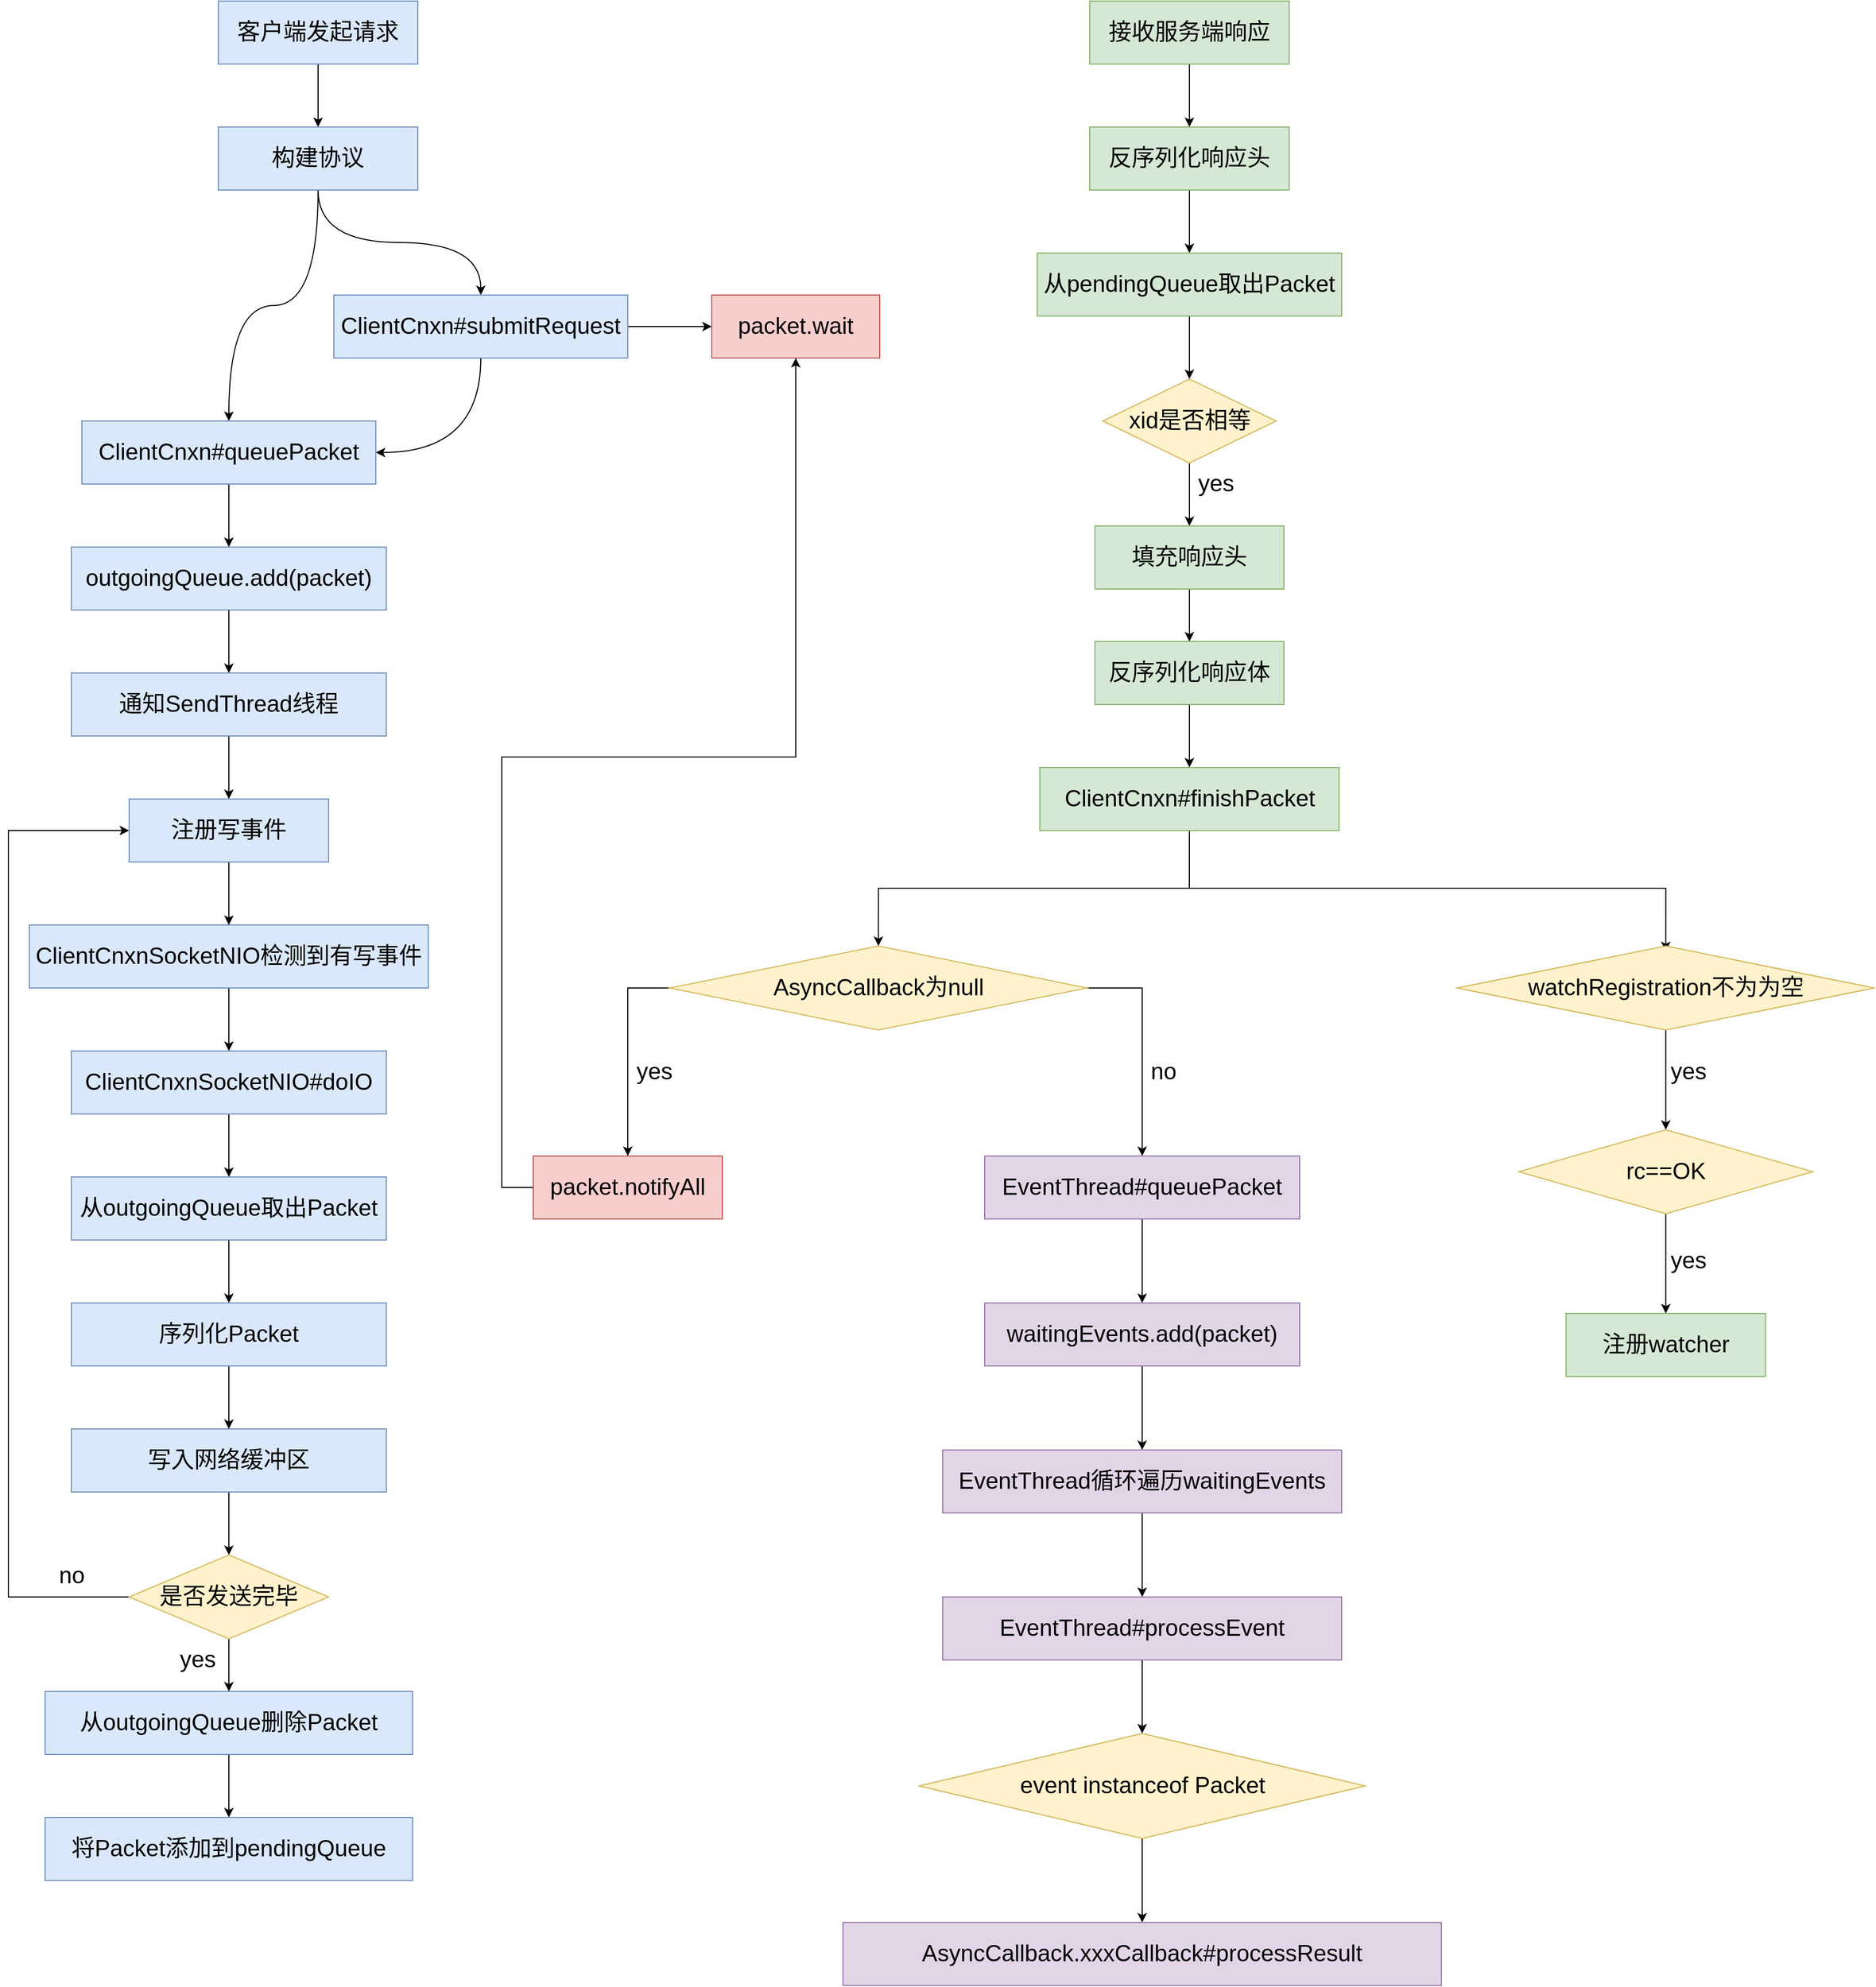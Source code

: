 <mxfile version="13.9.9" type="device"><diagram id="hVSloV1tXmDKnK5lVsBN" name="第 1 页"><mxGraphModel dx="2715" dy="2015" grid="1" gridSize="10" guides="1" tooltips="1" connect="1" arrows="1" fold="1" page="1" pageScale="1" pageWidth="1400" pageHeight="850" math="0" shadow="0"><root><mxCell id="0"/><mxCell id="1" parent="0"/><mxCell id="T1SrTYUNVcxCDFIg7Usj-6" style="edgeStyle=orthogonalEdgeStyle;rounded=0;orthogonalLoop=1;jettySize=auto;html=1;entryX=0.5;entryY=0;entryDx=0;entryDy=0;" edge="1" parent="1" source="T1SrTYUNVcxCDFIg7Usj-1" target="T1SrTYUNVcxCDFIg7Usj-2"><mxGeometry relative="1" as="geometry"/></mxCell><mxCell id="T1SrTYUNVcxCDFIg7Usj-1" value="&lt;font style=&quot;font-size: 22px&quot;&gt;客户端发起请求&lt;/font&gt;" style="rounded=0;whiteSpace=wrap;html=1;fillColor=#dae8fc;strokeColor=#6c8ebf;" vertex="1" parent="1"><mxGeometry x="250" y="160" width="190" height="60" as="geometry"/></mxCell><mxCell id="T1SrTYUNVcxCDFIg7Usj-7" style="edgeStyle=orthogonalEdgeStyle;rounded=0;orthogonalLoop=1;jettySize=auto;html=1;entryX=0.5;entryY=0;entryDx=0;entryDy=0;curved=1;" edge="1" parent="1" source="T1SrTYUNVcxCDFIg7Usj-2" target="T1SrTYUNVcxCDFIg7Usj-3"><mxGeometry relative="1" as="geometry"/></mxCell><mxCell id="T1SrTYUNVcxCDFIg7Usj-11" style="edgeStyle=orthogonalEdgeStyle;curved=1;rounded=0;orthogonalLoop=1;jettySize=auto;html=1;" edge="1" parent="1" source="T1SrTYUNVcxCDFIg7Usj-2" target="T1SrTYUNVcxCDFIg7Usj-4"><mxGeometry relative="1" as="geometry"/></mxCell><mxCell id="T1SrTYUNVcxCDFIg7Usj-2" value="&lt;font style=&quot;font-size: 22px&quot;&gt;构建协议&lt;/font&gt;" style="rounded=0;whiteSpace=wrap;html=1;fillColor=#dae8fc;strokeColor=#6c8ebf;" vertex="1" parent="1"><mxGeometry x="250" y="280" width="190" height="60" as="geometry"/></mxCell><mxCell id="T1SrTYUNVcxCDFIg7Usj-12" style="edgeStyle=orthogonalEdgeStyle;curved=1;rounded=0;orthogonalLoop=1;jettySize=auto;html=1;entryX=0;entryY=0.5;entryDx=0;entryDy=0;" edge="1" parent="1" source="T1SrTYUNVcxCDFIg7Usj-3" target="T1SrTYUNVcxCDFIg7Usj-5"><mxGeometry relative="1" as="geometry"/></mxCell><mxCell id="T1SrTYUNVcxCDFIg7Usj-13" style="edgeStyle=orthogonalEdgeStyle;curved=1;rounded=0;orthogonalLoop=1;jettySize=auto;html=1;entryX=1;entryY=0.5;entryDx=0;entryDy=0;" edge="1" parent="1" source="T1SrTYUNVcxCDFIg7Usj-3" target="T1SrTYUNVcxCDFIg7Usj-4"><mxGeometry relative="1" as="geometry"/></mxCell><mxCell id="T1SrTYUNVcxCDFIg7Usj-3" value="&lt;font style=&quot;font-size: 22px&quot;&gt;ClientCnxn#submitRequest&lt;/font&gt;" style="rounded=0;whiteSpace=wrap;html=1;fillColor=#dae8fc;strokeColor=#6c8ebf;" vertex="1" parent="1"><mxGeometry x="360" y="440" width="280" height="60" as="geometry"/></mxCell><mxCell id="T1SrTYUNVcxCDFIg7Usj-16" style="edgeStyle=orthogonalEdgeStyle;curved=1;rounded=0;orthogonalLoop=1;jettySize=auto;html=1;" edge="1" parent="1" source="T1SrTYUNVcxCDFIg7Usj-4" target="T1SrTYUNVcxCDFIg7Usj-14"><mxGeometry relative="1" as="geometry"/></mxCell><mxCell id="T1SrTYUNVcxCDFIg7Usj-4" value="&lt;font style=&quot;font-size: 22px&quot;&gt;ClientCnxn#queuePacket&lt;/font&gt;" style="rounded=0;whiteSpace=wrap;html=1;fillColor=#dae8fc;strokeColor=#6c8ebf;" vertex="1" parent="1"><mxGeometry x="120" y="560" width="280" height="60" as="geometry"/></mxCell><mxCell id="T1SrTYUNVcxCDFIg7Usj-5" value="&lt;font style=&quot;font-size: 22px&quot;&gt;packet.wait&lt;/font&gt;" style="rounded=0;whiteSpace=wrap;html=1;fillColor=#f8cecc;strokeColor=#b85450;" vertex="1" parent="1"><mxGeometry x="720" y="440" width="160" height="60" as="geometry"/></mxCell><mxCell id="T1SrTYUNVcxCDFIg7Usj-17" style="edgeStyle=orthogonalEdgeStyle;curved=1;rounded=0;orthogonalLoop=1;jettySize=auto;html=1;entryX=0.5;entryY=0;entryDx=0;entryDy=0;" edge="1" parent="1" source="T1SrTYUNVcxCDFIg7Usj-14" target="T1SrTYUNVcxCDFIg7Usj-15"><mxGeometry relative="1" as="geometry"/></mxCell><mxCell id="T1SrTYUNVcxCDFIg7Usj-14" value="&lt;font style=&quot;font-size: 22px&quot;&gt;outgoingQueue.add(packet)&lt;/font&gt;" style="rounded=0;whiteSpace=wrap;html=1;fillColor=#dae8fc;strokeColor=#6c8ebf;" vertex="1" parent="1"><mxGeometry x="110" y="680" width="300" height="60" as="geometry"/></mxCell><mxCell id="T1SrTYUNVcxCDFIg7Usj-26" style="edgeStyle=orthogonalEdgeStyle;curved=1;rounded=0;orthogonalLoop=1;jettySize=auto;html=1;" edge="1" parent="1" source="T1SrTYUNVcxCDFIg7Usj-15" target="T1SrTYUNVcxCDFIg7Usj-25"><mxGeometry relative="1" as="geometry"/></mxCell><mxCell id="T1SrTYUNVcxCDFIg7Usj-15" value="&lt;font style=&quot;font-size: 22px&quot;&gt;通知SendThread线程&lt;/font&gt;" style="rounded=0;whiteSpace=wrap;html=1;fillColor=#dae8fc;strokeColor=#6c8ebf;" vertex="1" parent="1"><mxGeometry x="110" y="800" width="300" height="60" as="geometry"/></mxCell><mxCell id="T1SrTYUNVcxCDFIg7Usj-28" style="edgeStyle=orthogonalEdgeStyle;curved=1;rounded=0;orthogonalLoop=1;jettySize=auto;html=1;entryX=0.5;entryY=0;entryDx=0;entryDy=0;" edge="1" parent="1" source="T1SrTYUNVcxCDFIg7Usj-18" target="T1SrTYUNVcxCDFIg7Usj-19"><mxGeometry relative="1" as="geometry"/></mxCell><mxCell id="T1SrTYUNVcxCDFIg7Usj-18" value="&lt;font style=&quot;font-size: 22px&quot;&gt;ClientCnxnSocketNIO检测到有写事件&lt;/font&gt;" style="rounded=0;whiteSpace=wrap;html=1;fillColor=#dae8fc;strokeColor=#6c8ebf;" vertex="1" parent="1"><mxGeometry x="70" y="1040" width="380" height="60" as="geometry"/></mxCell><mxCell id="T1SrTYUNVcxCDFIg7Usj-29" style="edgeStyle=orthogonalEdgeStyle;curved=1;rounded=0;orthogonalLoop=1;jettySize=auto;html=1;" edge="1" parent="1" source="T1SrTYUNVcxCDFIg7Usj-19" target="T1SrTYUNVcxCDFIg7Usj-20"><mxGeometry relative="1" as="geometry"/></mxCell><mxCell id="T1SrTYUNVcxCDFIg7Usj-19" value="&lt;font style=&quot;font-size: 22px&quot;&gt;ClientCnxnSocketNIO#doIO&lt;/font&gt;" style="rounded=0;whiteSpace=wrap;html=1;fillColor=#dae8fc;strokeColor=#6c8ebf;" vertex="1" parent="1"><mxGeometry x="110" y="1160" width="300" height="60" as="geometry"/></mxCell><mxCell id="T1SrTYUNVcxCDFIg7Usj-30" style="edgeStyle=orthogonalEdgeStyle;curved=1;rounded=0;orthogonalLoop=1;jettySize=auto;html=1;entryX=0.5;entryY=0;entryDx=0;entryDy=0;" edge="1" parent="1" source="T1SrTYUNVcxCDFIg7Usj-20" target="T1SrTYUNVcxCDFIg7Usj-21"><mxGeometry relative="1" as="geometry"/></mxCell><mxCell id="T1SrTYUNVcxCDFIg7Usj-20" value="&lt;font style=&quot;font-size: 22px&quot;&gt;从outgoingQueue取出Packet&lt;/font&gt;" style="rounded=0;whiteSpace=wrap;html=1;fillColor=#dae8fc;strokeColor=#6c8ebf;" vertex="1" parent="1"><mxGeometry x="110" y="1280" width="300" height="60" as="geometry"/></mxCell><mxCell id="T1SrTYUNVcxCDFIg7Usj-31" style="edgeStyle=orthogonalEdgeStyle;curved=1;rounded=0;orthogonalLoop=1;jettySize=auto;html=1;entryX=0.5;entryY=0;entryDx=0;entryDy=0;" edge="1" parent="1" source="T1SrTYUNVcxCDFIg7Usj-21" target="T1SrTYUNVcxCDFIg7Usj-22"><mxGeometry relative="1" as="geometry"/></mxCell><mxCell id="T1SrTYUNVcxCDFIg7Usj-21" value="&lt;font style=&quot;font-size: 22px&quot;&gt;序列化Packet&lt;/font&gt;" style="rounded=0;whiteSpace=wrap;html=1;fillColor=#dae8fc;strokeColor=#6c8ebf;" vertex="1" parent="1"><mxGeometry x="110" y="1400" width="300" height="60" as="geometry"/></mxCell><mxCell id="T1SrTYUNVcxCDFIg7Usj-32" style="edgeStyle=orthogonalEdgeStyle;curved=1;rounded=0;orthogonalLoop=1;jettySize=auto;html=1;entryX=0.5;entryY=0;entryDx=0;entryDy=0;" edge="1" parent="1" source="T1SrTYUNVcxCDFIg7Usj-22" target="T1SrTYUNVcxCDFIg7Usj-24"><mxGeometry relative="1" as="geometry"/></mxCell><mxCell id="T1SrTYUNVcxCDFIg7Usj-22" value="&lt;font style=&quot;font-size: 22px&quot;&gt;写入网络缓冲区&lt;/font&gt;" style="rounded=0;whiteSpace=wrap;html=1;fillColor=#dae8fc;strokeColor=#6c8ebf;" vertex="1" parent="1"><mxGeometry x="110" y="1520" width="300" height="60" as="geometry"/></mxCell><mxCell id="T1SrTYUNVcxCDFIg7Usj-33" style="edgeStyle=orthogonalEdgeStyle;rounded=0;orthogonalLoop=1;jettySize=auto;html=1;entryX=0;entryY=0.5;entryDx=0;entryDy=0;elbow=vertical;" edge="1" parent="1" source="T1SrTYUNVcxCDFIg7Usj-24" target="T1SrTYUNVcxCDFIg7Usj-25"><mxGeometry relative="1" as="geometry"><Array as="points"><mxPoint x="50" y="1680"/><mxPoint x="50" y="950"/></Array></mxGeometry></mxCell><mxCell id="T1SrTYUNVcxCDFIg7Usj-37" style="edgeStyle=orthogonalEdgeStyle;rounded=0;orthogonalLoop=1;jettySize=auto;html=1;" edge="1" parent="1" source="T1SrTYUNVcxCDFIg7Usj-24" target="T1SrTYUNVcxCDFIg7Usj-35"><mxGeometry relative="1" as="geometry"/></mxCell><mxCell id="T1SrTYUNVcxCDFIg7Usj-24" value="&lt;font style=&quot;font-size: 22px&quot;&gt;是否发送完毕&lt;/font&gt;" style="rhombus;whiteSpace=wrap;html=1;fillColor=#fff2cc;strokeColor=#d6b656;" vertex="1" parent="1"><mxGeometry x="165" y="1640" width="190" height="80" as="geometry"/></mxCell><mxCell id="T1SrTYUNVcxCDFIg7Usj-27" style="edgeStyle=orthogonalEdgeStyle;curved=1;rounded=0;orthogonalLoop=1;jettySize=auto;html=1;entryX=0.5;entryY=0;entryDx=0;entryDy=0;" edge="1" parent="1" source="T1SrTYUNVcxCDFIg7Usj-25" target="T1SrTYUNVcxCDFIg7Usj-18"><mxGeometry relative="1" as="geometry"/></mxCell><mxCell id="T1SrTYUNVcxCDFIg7Usj-25" value="&lt;font style=&quot;font-size: 22px&quot;&gt;注册写事件&lt;/font&gt;" style="rounded=0;whiteSpace=wrap;html=1;fillColor=#dae8fc;strokeColor=#6c8ebf;" vertex="1" parent="1"><mxGeometry x="165" y="920" width="190" height="60" as="geometry"/></mxCell><mxCell id="T1SrTYUNVcxCDFIg7Usj-34" value="&lt;font style=&quot;font-size: 22px&quot;&gt;no&lt;/font&gt;" style="text;html=1;align=center;verticalAlign=middle;resizable=0;points=[];autosize=1;" vertex="1" parent="1"><mxGeometry x="90" y="1650" width="40" height="20" as="geometry"/></mxCell><mxCell id="T1SrTYUNVcxCDFIg7Usj-38" style="edgeStyle=orthogonalEdgeStyle;rounded=0;orthogonalLoop=1;jettySize=auto;html=1;entryX=0.5;entryY=0;entryDx=0;entryDy=0;" edge="1" parent="1" source="T1SrTYUNVcxCDFIg7Usj-35" target="T1SrTYUNVcxCDFIg7Usj-36"><mxGeometry relative="1" as="geometry"/></mxCell><mxCell id="T1SrTYUNVcxCDFIg7Usj-35" value="&lt;font style=&quot;font-size: 22px&quot;&gt;从outgoingQueue删除Packet&lt;/font&gt;" style="rounded=0;whiteSpace=wrap;html=1;fillColor=#dae8fc;strokeColor=#6c8ebf;" vertex="1" parent="1"><mxGeometry x="85" y="1770" width="350" height="60" as="geometry"/></mxCell><mxCell id="T1SrTYUNVcxCDFIg7Usj-36" value="&lt;font style=&quot;font-size: 22px&quot;&gt;将Packet添加到pendingQueue&lt;/font&gt;" style="rounded=0;whiteSpace=wrap;html=1;fillColor=#dae8fc;strokeColor=#6c8ebf;" vertex="1" parent="1"><mxGeometry x="85" y="1890" width="350" height="60" as="geometry"/></mxCell><mxCell id="T1SrTYUNVcxCDFIg7Usj-39" value="&lt;font style=&quot;font-size: 22px&quot;&gt;yes&lt;/font&gt;" style="text;html=1;align=center;verticalAlign=middle;resizable=0;points=[];autosize=1;" vertex="1" parent="1"><mxGeometry x="205" y="1730" width="50" height="20" as="geometry"/></mxCell><mxCell id="T1SrTYUNVcxCDFIg7Usj-46" value="" style="edgeStyle=orthogonalEdgeStyle;rounded=0;orthogonalLoop=1;jettySize=auto;html=1;" edge="1" parent="1" source="T1SrTYUNVcxCDFIg7Usj-40" target="T1SrTYUNVcxCDFIg7Usj-41"><mxGeometry relative="1" as="geometry"/></mxCell><mxCell id="T1SrTYUNVcxCDFIg7Usj-40" value="&lt;div&gt;&lt;span style=&quot;font-size: 22px&quot;&gt;接收服务端响应&lt;/span&gt;&lt;/div&gt;" style="rounded=0;whiteSpace=wrap;html=1;fillColor=#d5e8d4;strokeColor=#82b366;" vertex="1" parent="1"><mxGeometry x="1080" y="160" width="190" height="60" as="geometry"/></mxCell><mxCell id="T1SrTYUNVcxCDFIg7Usj-47" value="" style="edgeStyle=orthogonalEdgeStyle;rounded=0;orthogonalLoop=1;jettySize=auto;html=1;" edge="1" parent="1" source="T1SrTYUNVcxCDFIg7Usj-41" target="T1SrTYUNVcxCDFIg7Usj-42"><mxGeometry relative="1" as="geometry"/></mxCell><mxCell id="T1SrTYUNVcxCDFIg7Usj-41" value="&lt;div&gt;&lt;span style=&quot;font-size: 22px&quot;&gt;反序列化响应头&lt;/span&gt;&lt;/div&gt;" style="rounded=0;whiteSpace=wrap;html=1;fillColor=#d5e8d4;strokeColor=#82b366;" vertex="1" parent="1"><mxGeometry x="1080" y="280" width="190" height="60" as="geometry"/></mxCell><mxCell id="T1SrTYUNVcxCDFIg7Usj-44" style="edgeStyle=orthogonalEdgeStyle;rounded=0;orthogonalLoop=1;jettySize=auto;html=1;entryX=0.5;entryY=0;entryDx=0;entryDy=0;" edge="1" parent="1" source="T1SrTYUNVcxCDFIg7Usj-42" target="T1SrTYUNVcxCDFIg7Usj-43"><mxGeometry relative="1" as="geometry"/></mxCell><mxCell id="T1SrTYUNVcxCDFIg7Usj-42" value="&lt;span style=&quot;font-size: 22px&quot;&gt;从&lt;/span&gt;&lt;span style=&quot;font-size: 22px&quot;&gt;pendingQueue取出Packet&lt;/span&gt;" style="rounded=0;whiteSpace=wrap;html=1;fillColor=#d5e8d4;strokeColor=#82b366;" vertex="1" parent="1"><mxGeometry x="1030" y="400" width="290" height="60" as="geometry"/></mxCell><mxCell id="T1SrTYUNVcxCDFIg7Usj-50" value="" style="edgeStyle=orthogonalEdgeStyle;rounded=0;orthogonalLoop=1;jettySize=auto;html=1;" edge="1" parent="1" source="T1SrTYUNVcxCDFIg7Usj-43" target="T1SrTYUNVcxCDFIg7Usj-45"><mxGeometry relative="1" as="geometry"/></mxCell><mxCell id="T1SrTYUNVcxCDFIg7Usj-43" value="&lt;font style=&quot;font-size: 22px&quot;&gt;xid是否相等&lt;/font&gt;" style="rhombus;whiteSpace=wrap;html=1;fillColor=#fff2cc;strokeColor=#d6b656;" vertex="1" parent="1"><mxGeometry x="1092.5" y="520" width="165" height="80" as="geometry"/></mxCell><mxCell id="T1SrTYUNVcxCDFIg7Usj-51" value="" style="edgeStyle=orthogonalEdgeStyle;rounded=0;orthogonalLoop=1;jettySize=auto;html=1;" edge="1" parent="1" source="T1SrTYUNVcxCDFIg7Usj-45" target="T1SrTYUNVcxCDFIg7Usj-49"><mxGeometry relative="1" as="geometry"/></mxCell><mxCell id="T1SrTYUNVcxCDFIg7Usj-45" value="&lt;font style=&quot;font-size: 22px&quot;&gt;填充响应头&lt;/font&gt;" style="rounded=0;whiteSpace=wrap;html=1;fillColor=#d5e8d4;strokeColor=#82b366;" vertex="1" parent="1"><mxGeometry x="1085" y="660" width="180" height="60" as="geometry"/></mxCell><mxCell id="T1SrTYUNVcxCDFIg7Usj-53" value="" style="edgeStyle=orthogonalEdgeStyle;rounded=0;orthogonalLoop=1;jettySize=auto;html=1;" edge="1" parent="1" source="T1SrTYUNVcxCDFIg7Usj-49" target="T1SrTYUNVcxCDFIg7Usj-52"><mxGeometry relative="1" as="geometry"/></mxCell><mxCell id="T1SrTYUNVcxCDFIg7Usj-49" value="&lt;font style=&quot;font-size: 22px&quot;&gt;反序列化响应体&lt;/font&gt;" style="rounded=0;whiteSpace=wrap;html=1;fillColor=#d5e8d4;strokeColor=#82b366;" vertex="1" parent="1"><mxGeometry x="1085" y="770" width="180" height="60" as="geometry"/></mxCell><mxCell id="T1SrTYUNVcxCDFIg7Usj-56" style="edgeStyle=orthogonalEdgeStyle;rounded=0;orthogonalLoop=1;jettySize=auto;html=1;entryX=0.5;entryY=0;entryDx=0;entryDy=0;" edge="1" parent="1" source="T1SrTYUNVcxCDFIg7Usj-52" target="T1SrTYUNVcxCDFIg7Usj-55"><mxGeometry relative="1" as="geometry"/></mxCell><mxCell id="T1SrTYUNVcxCDFIg7Usj-64" style="edgeStyle=orthogonalEdgeStyle;rounded=0;orthogonalLoop=1;jettySize=auto;html=1;entryX=0.5;entryY=0;entryDx=0;entryDy=0;" edge="1" parent="1"><mxGeometry relative="1" as="geometry"><mxPoint x="1174.941" y="955" as="sourcePoint"/><mxPoint x="1628.75" y="1065" as="targetPoint"/><Array as="points"><mxPoint x="1175" y="1005"/><mxPoint x="1629" y="1005"/></Array></mxGeometry></mxCell><mxCell id="T1SrTYUNVcxCDFIg7Usj-52" value="&lt;font style=&quot;font-size: 22px&quot;&gt;ClientCnxn#finishPacket&lt;/font&gt;" style="rounded=0;whiteSpace=wrap;html=1;fillColor=#d5e8d4;strokeColor=#82b366;" vertex="1" parent="1"><mxGeometry x="1032.5" y="890" width="285" height="60" as="geometry"/></mxCell><mxCell id="T1SrTYUNVcxCDFIg7Usj-63" style="edgeStyle=orthogonalEdgeStyle;rounded=0;orthogonalLoop=1;jettySize=auto;html=1;" edge="1" parent="1" source="T1SrTYUNVcxCDFIg7Usj-54" target="T1SrTYUNVcxCDFIg7Usj-5"><mxGeometry relative="1" as="geometry"><Array as="points"><mxPoint x="520" y="1290"/><mxPoint x="520" y="880"/><mxPoint x="800" y="880"/></Array></mxGeometry></mxCell><mxCell id="T1SrTYUNVcxCDFIg7Usj-54" value="&lt;font style=&quot;font-size: 22px&quot;&gt;packet.notifyAll&lt;/font&gt;" style="rounded=0;whiteSpace=wrap;html=1;fillColor=#f8cecc;strokeColor=#b85450;" vertex="1" parent="1"><mxGeometry x="550" y="1260" width="180" height="60" as="geometry"/></mxCell><mxCell id="T1SrTYUNVcxCDFIg7Usj-60" style="edgeStyle=orthogonalEdgeStyle;rounded=0;orthogonalLoop=1;jettySize=auto;html=1;elbow=vertical;" edge="1" parent="1" source="T1SrTYUNVcxCDFIg7Usj-55" target="T1SrTYUNVcxCDFIg7Usj-54"><mxGeometry relative="1" as="geometry"><Array as="points"><mxPoint x="640" y="1100"/></Array></mxGeometry></mxCell><mxCell id="T1SrTYUNVcxCDFIg7Usj-62" style="edgeStyle=orthogonalEdgeStyle;rounded=0;orthogonalLoop=1;jettySize=auto;html=1;entryX=0.5;entryY=0;entryDx=0;entryDy=0;" edge="1" parent="1" source="T1SrTYUNVcxCDFIg7Usj-55" target="T1SrTYUNVcxCDFIg7Usj-59"><mxGeometry relative="1" as="geometry"><Array as="points"><mxPoint x="1130" y="1100"/></Array></mxGeometry></mxCell><mxCell id="T1SrTYUNVcxCDFIg7Usj-55" value="&lt;font style=&quot;font-size: 22px&quot;&gt;AsyncCallback为null&lt;/font&gt;" style="rhombus;whiteSpace=wrap;html=1;fillColor=#fff2cc;strokeColor=#d6b656;" vertex="1" parent="1"><mxGeometry x="680" y="1060" width="397.5" height="80" as="geometry"/></mxCell><mxCell id="T1SrTYUNVcxCDFIg7Usj-66" style="edgeStyle=orthogonalEdgeStyle;rounded=0;orthogonalLoop=1;jettySize=auto;html=1;entryX=0.5;entryY=0;entryDx=0;entryDy=0;" edge="1" parent="1" source="T1SrTYUNVcxCDFIg7Usj-57" target="T1SrTYUNVcxCDFIg7Usj-65"><mxGeometry relative="1" as="geometry"/></mxCell><mxCell id="T1SrTYUNVcxCDFIg7Usj-57" value="&lt;font style=&quot;font-size: 22px&quot;&gt;watchRegistration不为为空&lt;/font&gt;" style="rhombus;whiteSpace=wrap;html=1;fillColor=#fff2cc;strokeColor=#d6b656;" vertex="1" parent="1"><mxGeometry x="1430" y="1060" width="397.5" height="80" as="geometry"/></mxCell><mxCell id="T1SrTYUNVcxCDFIg7Usj-73" style="edgeStyle=orthogonalEdgeStyle;rounded=0;orthogonalLoop=1;jettySize=auto;html=1;entryX=0.5;entryY=0;entryDx=0;entryDy=0;" edge="1" parent="1" source="T1SrTYUNVcxCDFIg7Usj-59" target="T1SrTYUNVcxCDFIg7Usj-70"><mxGeometry relative="1" as="geometry"/></mxCell><mxCell id="T1SrTYUNVcxCDFIg7Usj-59" value="&lt;font style=&quot;font-size: 22px&quot;&gt;EventThread#queuePacket&lt;/font&gt;" style="rounded=0;whiteSpace=wrap;html=1;fillColor=#e1d5e7;strokeColor=#9673a6;" vertex="1" parent="1"><mxGeometry x="980" y="1260" width="300" height="60" as="geometry"/></mxCell><mxCell id="T1SrTYUNVcxCDFIg7Usj-69" value="" style="edgeStyle=orthogonalEdgeStyle;rounded=0;orthogonalLoop=1;jettySize=auto;html=1;" edge="1" parent="1" source="T1SrTYUNVcxCDFIg7Usj-65" target="T1SrTYUNVcxCDFIg7Usj-68"><mxGeometry relative="1" as="geometry"/></mxCell><mxCell id="T1SrTYUNVcxCDFIg7Usj-65" value="&lt;font style=&quot;font-size: 22px&quot;&gt;rc==OK&lt;/font&gt;" style="rhombus;whiteSpace=wrap;html=1;fillColor=#fff2cc;strokeColor=#d6b656;" vertex="1" parent="1"><mxGeometry x="1488.75" y="1235" width="280" height="80" as="geometry"/></mxCell><mxCell id="T1SrTYUNVcxCDFIg7Usj-68" value="&lt;font style=&quot;font-size: 22px&quot;&gt;注册watcher&lt;/font&gt;" style="rounded=0;whiteSpace=wrap;html=1;fillColor=#d5e8d4;strokeColor=#82b366;" vertex="1" parent="1"><mxGeometry x="1533.75" y="1410" width="190" height="60" as="geometry"/></mxCell><mxCell id="T1SrTYUNVcxCDFIg7Usj-74" style="edgeStyle=orthogonalEdgeStyle;rounded=0;orthogonalLoop=1;jettySize=auto;html=1;entryX=0.5;entryY=0;entryDx=0;entryDy=0;" edge="1" parent="1" source="T1SrTYUNVcxCDFIg7Usj-70" target="T1SrTYUNVcxCDFIg7Usj-71"><mxGeometry relative="1" as="geometry"/></mxCell><mxCell id="T1SrTYUNVcxCDFIg7Usj-70" value="&lt;font style=&quot;font-size: 22px&quot;&gt;waitingEvents.add(packet)&lt;/font&gt;" style="rounded=0;whiteSpace=wrap;html=1;fillColor=#e1d5e7;strokeColor=#9673a6;" vertex="1" parent="1"><mxGeometry x="980" y="1400" width="300" height="60" as="geometry"/></mxCell><mxCell id="T1SrTYUNVcxCDFIg7Usj-75" style="edgeStyle=orthogonalEdgeStyle;rounded=0;orthogonalLoop=1;jettySize=auto;html=1;entryX=0.5;entryY=0;entryDx=0;entryDy=0;" edge="1" parent="1" source="T1SrTYUNVcxCDFIg7Usj-71" target="T1SrTYUNVcxCDFIg7Usj-72"><mxGeometry relative="1" as="geometry"/></mxCell><mxCell id="T1SrTYUNVcxCDFIg7Usj-71" value="&lt;font style=&quot;font-size: 22px&quot;&gt;EventThread循环遍历waitingEvents&lt;/font&gt;" style="rounded=0;whiteSpace=wrap;html=1;fillColor=#e1d5e7;strokeColor=#9673a6;" vertex="1" parent="1"><mxGeometry x="940" y="1540" width="380" height="60" as="geometry"/></mxCell><mxCell id="T1SrTYUNVcxCDFIg7Usj-78" value="" style="edgeStyle=orthogonalEdgeStyle;rounded=0;orthogonalLoop=1;jettySize=auto;html=1;" edge="1" parent="1" source="T1SrTYUNVcxCDFIg7Usj-72" target="T1SrTYUNVcxCDFIg7Usj-77"><mxGeometry relative="1" as="geometry"/></mxCell><mxCell id="T1SrTYUNVcxCDFIg7Usj-72" value="&lt;font style=&quot;font-size: 22px&quot;&gt;EventThread#processEvent&lt;/font&gt;" style="rounded=0;whiteSpace=wrap;html=1;fillColor=#e1d5e7;strokeColor=#9673a6;" vertex="1" parent="1"><mxGeometry x="940" y="1680" width="380" height="60" as="geometry"/></mxCell><mxCell id="T1SrTYUNVcxCDFIg7Usj-81" value="" style="edgeStyle=orthogonalEdgeStyle;rounded=0;orthogonalLoop=1;jettySize=auto;html=1;" edge="1" parent="1" source="T1SrTYUNVcxCDFIg7Usj-77" target="T1SrTYUNVcxCDFIg7Usj-80"><mxGeometry relative="1" as="geometry"/></mxCell><mxCell id="T1SrTYUNVcxCDFIg7Usj-77" value="&lt;font style=&quot;font-size: 22px&quot;&gt;event instanceof Packet&lt;/font&gt;" style="rhombus;whiteSpace=wrap;html=1;fillColor=#fff2cc;strokeColor=#d6b656;" vertex="1" parent="1"><mxGeometry x="917.5" y="1810" width="425" height="100" as="geometry"/></mxCell><mxCell id="T1SrTYUNVcxCDFIg7Usj-80" value="&lt;font style=&quot;font-size: 22px&quot;&gt;AsyncCallback.xxxCallback#processResult&lt;/font&gt;" style="rounded=0;whiteSpace=wrap;html=1;fillColor=#e1d5e7;strokeColor=#9673a6;" vertex="1" parent="1"><mxGeometry x="845" y="1990" width="570" height="60" as="geometry"/></mxCell><mxCell id="T1SrTYUNVcxCDFIg7Usj-82" value="&lt;font style=&quot;font-size: 22px&quot;&gt;yes&lt;/font&gt;" style="text;html=1;align=center;verticalAlign=middle;resizable=0;points=[];autosize=1;" vertex="1" parent="1"><mxGeometry x="1175" y="610" width="50" height="20" as="geometry"/></mxCell><mxCell id="T1SrTYUNVcxCDFIg7Usj-83" value="&lt;font style=&quot;font-size: 22px&quot;&gt;yes&lt;/font&gt;" style="text;html=1;align=center;verticalAlign=middle;resizable=0;points=[];autosize=1;" vertex="1" parent="1"><mxGeometry x="640" y="1170" width="50" height="20" as="geometry"/></mxCell><mxCell id="T1SrTYUNVcxCDFIg7Usj-84" value="&lt;font style=&quot;font-size: 22px&quot;&gt;no&lt;/font&gt;" style="text;html=1;align=center;verticalAlign=middle;resizable=0;points=[];autosize=1;" vertex="1" parent="1"><mxGeometry x="1130" y="1170" width="40" height="20" as="geometry"/></mxCell><mxCell id="T1SrTYUNVcxCDFIg7Usj-85" value="&lt;font style=&quot;font-size: 22px&quot;&gt;yes&lt;/font&gt;" style="text;html=1;align=center;verticalAlign=middle;resizable=0;points=[];autosize=1;" vertex="1" parent="1"><mxGeometry x="1625" y="1170" width="50" height="20" as="geometry"/></mxCell><mxCell id="T1SrTYUNVcxCDFIg7Usj-86" value="&lt;font style=&quot;font-size: 22px&quot;&gt;yes&lt;/font&gt;" style="text;html=1;align=center;verticalAlign=middle;resizable=0;points=[];autosize=1;" vertex="1" parent="1"><mxGeometry x="1625" y="1350" width="50" height="20" as="geometry"/></mxCell></root></mxGraphModel></diagram></mxfile>